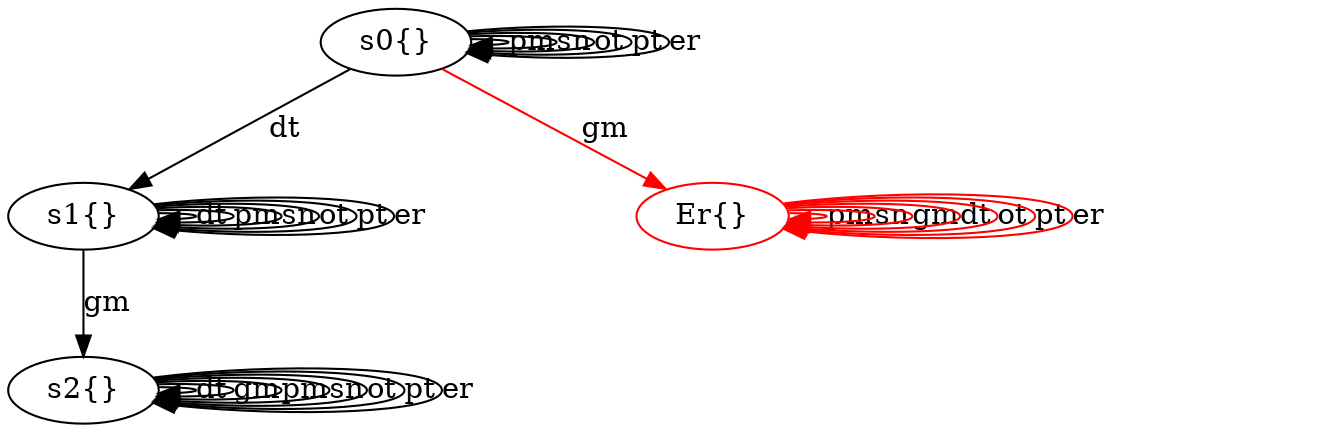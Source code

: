 digraph DCRGraph{
node [shape=ellipse, width=.25, height=.25]; 
"s0" [ label = "s0{}"]; 
"s1" [ label = "s1{}"]; 
"s2" [ label = "s2{}"]; 
"Er" [ label = "Er{}", color = red]; 
"s0" -> "s1"[label = "dt"]; 
"s0" -> "Er"[label = "gm", color = red ]; 
"s0" -> "s0"[label = "pm"]; 
"s0" -> "s0"[label = "sn"]; 
"s0" -> "s0"[label = "ot"]; 
"s0" -> "s0"[label = "pt"]; 
"s0" -> "s0"[label = "er"]; 
"s1" -> "s1"[label = "dt"]; 
"s1" -> "s2"[label = "gm"]; 
"s1" -> "s1"[label = "pm"]; 
"s1" -> "s1"[label = "sn"]; 
"s1" -> "s1"[label = "ot"]; 
"s1" -> "s1"[label = "pt"]; 
"s1" -> "s1"[label = "er"]; 
"s2" -> "s2"[label = "dt"]; 
"s2" -> "s2"[label = "gm"]; 
"s2" -> "s2"[label = "pm"]; 
"s2" -> "s2"[label = "sn"]; 
"s2" -> "s2"[label = "ot"]; 
"s2" -> "s2"[label = "pt"]; 
"s2" -> "s2"[label = "er"]; 
"Er" -> "Er"[label = "pm", color = red ]; 
"Er" -> "Er"[label = "sn", color = red ]; 
"Er" -> "Er"[label = "gm", color = red ]; 
"Er" -> "Er"[label = "dt", color = red ]; 
"Er" -> "Er"[label = "ot", color = red ]; 
"Er" -> "Er"[label = "pt", color = red ]; 
"Er" -> "Er"[label = "er", color = red ]; 
}